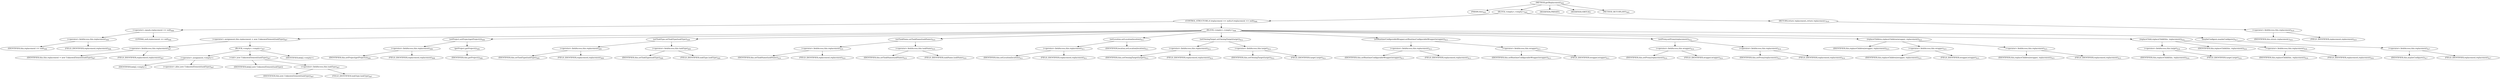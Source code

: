 digraph "getReplacement" {  
"483" [label = <(METHOD,getReplacement)<SUB>405</SUB>> ]
"54" [label = <(PARAM,this)<SUB>405</SUB>> ]
"484" [label = <(BLOCK,&lt;empty&gt;,&lt;empty&gt;)<SUB>405</SUB>> ]
"485" [label = <(CONTROL_STRUCTURE,if (replacement == null),if (replacement == null))<SUB>406</SUB>> ]
"486" [label = <(&lt;operator&gt;.equals,replacement == null)<SUB>406</SUB>> ]
"487" [label = <(&lt;operator&gt;.fieldAccess,this.replacement)<SUB>406</SUB>> ]
"488" [label = <(IDENTIFIER,this,replacement == null)<SUB>406</SUB>> ]
"489" [label = <(FIELD_IDENTIFIER,replacement,replacement)<SUB>406</SUB>> ]
"490" [label = <(LITERAL,null,replacement == null)<SUB>406</SUB>> ]
"491" [label = <(BLOCK,&lt;empty&gt;,&lt;empty&gt;)<SUB>406</SUB>> ]
"492" [label = <(&lt;operator&gt;.assignment,this.replacement = new UnknownElement(taskType))<SUB>407</SUB>> ]
"493" [label = <(&lt;operator&gt;.fieldAccess,this.replacement)<SUB>407</SUB>> ]
"494" [label = <(IDENTIFIER,this,this.replacement = new UnknownElement(taskType))<SUB>407</SUB>> ]
"495" [label = <(FIELD_IDENTIFIER,replacement,replacement)<SUB>407</SUB>> ]
"496" [label = <(BLOCK,&lt;empty&gt;,&lt;empty&gt;)<SUB>407</SUB>> ]
"497" [label = <(&lt;operator&gt;.assignment,&lt;empty&gt;)> ]
"498" [label = <(IDENTIFIER,$obj2,&lt;empty&gt;)> ]
"499" [label = <(&lt;operator&gt;.alloc,new UnknownElement(taskType))<SUB>407</SUB>> ]
"500" [label = <(&lt;init&gt;,new UnknownElement(taskType))<SUB>407</SUB>> ]
"501" [label = <(IDENTIFIER,$obj2,new UnknownElement(taskType))> ]
"502" [label = <(&lt;operator&gt;.fieldAccess,this.taskType)<SUB>407</SUB>> ]
"503" [label = <(IDENTIFIER,this,new UnknownElement(taskType))<SUB>407</SUB>> ]
"504" [label = <(FIELD_IDENTIFIER,taskType,taskType)<SUB>407</SUB>> ]
"505" [label = <(IDENTIFIER,$obj2,&lt;empty&gt;)> ]
"506" [label = <(setProject,setProject(getProject()))<SUB>408</SUB>> ]
"507" [label = <(&lt;operator&gt;.fieldAccess,this.replacement)<SUB>408</SUB>> ]
"508" [label = <(IDENTIFIER,this,setProject(getProject()))<SUB>408</SUB>> ]
"509" [label = <(FIELD_IDENTIFIER,replacement,replacement)<SUB>408</SUB>> ]
"510" [label = <(getProject,getProject())<SUB>408</SUB>> ]
"53" [label = <(IDENTIFIER,this,getProject())<SUB>408</SUB>> ]
"511" [label = <(setTaskType,setTaskType(taskType))<SUB>409</SUB>> ]
"512" [label = <(&lt;operator&gt;.fieldAccess,this.replacement)<SUB>409</SUB>> ]
"513" [label = <(IDENTIFIER,this,setTaskType(taskType))<SUB>409</SUB>> ]
"514" [label = <(FIELD_IDENTIFIER,replacement,replacement)<SUB>409</SUB>> ]
"515" [label = <(&lt;operator&gt;.fieldAccess,this.taskType)<SUB>409</SUB>> ]
"516" [label = <(IDENTIFIER,this,setTaskType(taskType))<SUB>409</SUB>> ]
"517" [label = <(FIELD_IDENTIFIER,taskType,taskType)<SUB>409</SUB>> ]
"518" [label = <(setTaskName,setTaskName(taskName))<SUB>410</SUB>> ]
"519" [label = <(&lt;operator&gt;.fieldAccess,this.replacement)<SUB>410</SUB>> ]
"520" [label = <(IDENTIFIER,this,setTaskName(taskName))<SUB>410</SUB>> ]
"521" [label = <(FIELD_IDENTIFIER,replacement,replacement)<SUB>410</SUB>> ]
"522" [label = <(&lt;operator&gt;.fieldAccess,this.taskName)<SUB>410</SUB>> ]
"523" [label = <(IDENTIFIER,this,setTaskName(taskName))<SUB>410</SUB>> ]
"524" [label = <(FIELD_IDENTIFIER,taskName,taskName)<SUB>410</SUB>> ]
"525" [label = <(setLocation,setLocation(location))<SUB>411</SUB>> ]
"526" [label = <(&lt;operator&gt;.fieldAccess,this.replacement)<SUB>411</SUB>> ]
"527" [label = <(IDENTIFIER,this,setLocation(location))<SUB>411</SUB>> ]
"528" [label = <(FIELD_IDENTIFIER,replacement,replacement)<SUB>411</SUB>> ]
"529" [label = <(IDENTIFIER,location,setLocation(location))<SUB>411</SUB>> ]
"530" [label = <(setOwningTarget,setOwningTarget(target))<SUB>412</SUB>> ]
"531" [label = <(&lt;operator&gt;.fieldAccess,this.replacement)<SUB>412</SUB>> ]
"532" [label = <(IDENTIFIER,this,setOwningTarget(target))<SUB>412</SUB>> ]
"533" [label = <(FIELD_IDENTIFIER,replacement,replacement)<SUB>412</SUB>> ]
"534" [label = <(&lt;operator&gt;.fieldAccess,this.target)<SUB>412</SUB>> ]
"535" [label = <(IDENTIFIER,this,setOwningTarget(target))<SUB>412</SUB>> ]
"536" [label = <(FIELD_IDENTIFIER,target,target)<SUB>412</SUB>> ]
"537" [label = <(setRuntimeConfigurableWrapper,setRuntimeConfigurableWrapper(wrapper))<SUB>413</SUB>> ]
"538" [label = <(&lt;operator&gt;.fieldAccess,this.replacement)<SUB>413</SUB>> ]
"539" [label = <(IDENTIFIER,this,setRuntimeConfigurableWrapper(wrapper))<SUB>413</SUB>> ]
"540" [label = <(FIELD_IDENTIFIER,replacement,replacement)<SUB>413</SUB>> ]
"541" [label = <(&lt;operator&gt;.fieldAccess,this.wrapper)<SUB>413</SUB>> ]
"542" [label = <(IDENTIFIER,this,setRuntimeConfigurableWrapper(wrapper))<SUB>413</SUB>> ]
"543" [label = <(FIELD_IDENTIFIER,wrapper,wrapper)<SUB>413</SUB>> ]
"544" [label = <(setProxy,setProxy(replacement))<SUB>414</SUB>> ]
"545" [label = <(&lt;operator&gt;.fieldAccess,this.wrapper)<SUB>414</SUB>> ]
"546" [label = <(IDENTIFIER,this,setProxy(replacement))<SUB>414</SUB>> ]
"547" [label = <(FIELD_IDENTIFIER,wrapper,wrapper)<SUB>414</SUB>> ]
"548" [label = <(&lt;operator&gt;.fieldAccess,this.replacement)<SUB>414</SUB>> ]
"549" [label = <(IDENTIFIER,this,setProxy(replacement))<SUB>414</SUB>> ]
"550" [label = <(FIELD_IDENTIFIER,replacement,replacement)<SUB>414</SUB>> ]
"551" [label = <(replaceChildren,replaceChildren(wrapper, replacement))<SUB>415</SUB>> ]
"55" [label = <(IDENTIFIER,this,replaceChildren(wrapper, replacement))<SUB>415</SUB>> ]
"552" [label = <(&lt;operator&gt;.fieldAccess,this.wrapper)<SUB>415</SUB>> ]
"553" [label = <(IDENTIFIER,this,replaceChildren(wrapper, replacement))<SUB>415</SUB>> ]
"554" [label = <(FIELD_IDENTIFIER,wrapper,wrapper)<SUB>415</SUB>> ]
"555" [label = <(&lt;operator&gt;.fieldAccess,this.replacement)<SUB>415</SUB>> ]
"556" [label = <(IDENTIFIER,this,replaceChildren(wrapper, replacement))<SUB>415</SUB>> ]
"557" [label = <(FIELD_IDENTIFIER,replacement,replacement)<SUB>415</SUB>> ]
"558" [label = <(replaceChild,replaceChild(this, replacement))<SUB>416</SUB>> ]
"559" [label = <(&lt;operator&gt;.fieldAccess,this.target)<SUB>416</SUB>> ]
"560" [label = <(IDENTIFIER,this,replaceChild(this, replacement))<SUB>416</SUB>> ]
"561" [label = <(FIELD_IDENTIFIER,target,target)<SUB>416</SUB>> ]
"56" [label = <(IDENTIFIER,this,replaceChild(this, replacement))<SUB>416</SUB>> ]
"562" [label = <(&lt;operator&gt;.fieldAccess,this.replacement)<SUB>416</SUB>> ]
"563" [label = <(IDENTIFIER,this,replaceChild(this, replacement))<SUB>416</SUB>> ]
"564" [label = <(FIELD_IDENTIFIER,replacement,replacement)<SUB>416</SUB>> ]
"565" [label = <(maybeConfigure,maybeConfigure())<SUB>417</SUB>> ]
"566" [label = <(&lt;operator&gt;.fieldAccess,this.replacement)<SUB>417</SUB>> ]
"567" [label = <(IDENTIFIER,this,maybeConfigure())<SUB>417</SUB>> ]
"568" [label = <(FIELD_IDENTIFIER,replacement,replacement)<SUB>417</SUB>> ]
"569" [label = <(RETURN,return replacement;,return replacement;)<SUB>419</SUB>> ]
"570" [label = <(&lt;operator&gt;.fieldAccess,this.replacement)<SUB>419</SUB>> ]
"571" [label = <(IDENTIFIER,this,return replacement;)<SUB>419</SUB>> ]
"572" [label = <(FIELD_IDENTIFIER,replacement,replacement)<SUB>419</SUB>> ]
"573" [label = <(MODIFIER,PRIVATE)> ]
"574" [label = <(MODIFIER,VIRTUAL)> ]
"575" [label = <(METHOD_RETURN,ANY)<SUB>405</SUB>> ]
  "483" -> "54" 
  "483" -> "484" 
  "483" -> "573" 
  "483" -> "574" 
  "483" -> "575" 
  "484" -> "485" 
  "484" -> "569" 
  "485" -> "486" 
  "485" -> "491" 
  "486" -> "487" 
  "486" -> "490" 
  "487" -> "488" 
  "487" -> "489" 
  "491" -> "492" 
  "491" -> "506" 
  "491" -> "511" 
  "491" -> "518" 
  "491" -> "525" 
  "491" -> "530" 
  "491" -> "537" 
  "491" -> "544" 
  "491" -> "551" 
  "491" -> "558" 
  "491" -> "565" 
  "492" -> "493" 
  "492" -> "496" 
  "493" -> "494" 
  "493" -> "495" 
  "496" -> "497" 
  "496" -> "500" 
  "496" -> "505" 
  "497" -> "498" 
  "497" -> "499" 
  "500" -> "501" 
  "500" -> "502" 
  "502" -> "503" 
  "502" -> "504" 
  "506" -> "507" 
  "506" -> "510" 
  "507" -> "508" 
  "507" -> "509" 
  "510" -> "53" 
  "511" -> "512" 
  "511" -> "515" 
  "512" -> "513" 
  "512" -> "514" 
  "515" -> "516" 
  "515" -> "517" 
  "518" -> "519" 
  "518" -> "522" 
  "519" -> "520" 
  "519" -> "521" 
  "522" -> "523" 
  "522" -> "524" 
  "525" -> "526" 
  "525" -> "529" 
  "526" -> "527" 
  "526" -> "528" 
  "530" -> "531" 
  "530" -> "534" 
  "531" -> "532" 
  "531" -> "533" 
  "534" -> "535" 
  "534" -> "536" 
  "537" -> "538" 
  "537" -> "541" 
  "538" -> "539" 
  "538" -> "540" 
  "541" -> "542" 
  "541" -> "543" 
  "544" -> "545" 
  "544" -> "548" 
  "545" -> "546" 
  "545" -> "547" 
  "548" -> "549" 
  "548" -> "550" 
  "551" -> "55" 
  "551" -> "552" 
  "551" -> "555" 
  "552" -> "553" 
  "552" -> "554" 
  "555" -> "556" 
  "555" -> "557" 
  "558" -> "559" 
  "558" -> "56" 
  "558" -> "562" 
  "559" -> "560" 
  "559" -> "561" 
  "562" -> "563" 
  "562" -> "564" 
  "565" -> "566" 
  "566" -> "567" 
  "566" -> "568" 
  "569" -> "570" 
  "570" -> "571" 
  "570" -> "572" 
}
